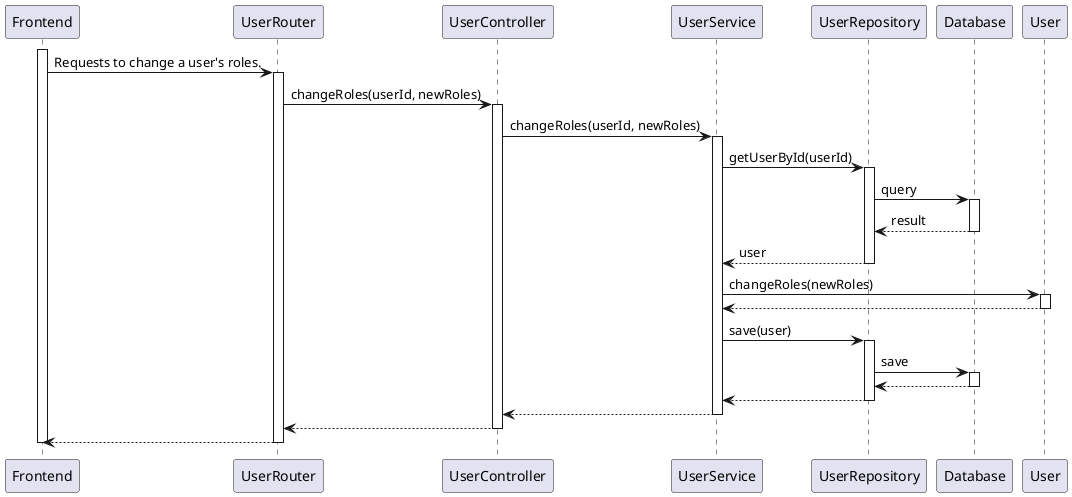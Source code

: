 @startuml EditUserRoles

participant Frontend
participant UserRouter as Router
participant UserController as Controller
participant UserService as Service
participant UserRepository as Repository
participant Database
participant User

activate Frontend

Frontend -> Router: Requests to change a user's roles.
activate Router

Router -> Controller: changeRoles(userId, newRoles)
activate Controller

Controller -> Service: changeRoles(userId, newRoles)
activate Service

Service -> Repository: getUserById(userId)
activate Repository

Repository -> Database: query
activate Database

Database --> Repository: result
deactivate Database

Repository --> Service: user
deactivate Repository

Service -> User: changeRoles(newRoles)
activate User
User --> Service
deactivate User

Service -> Repository: save(user)
activate Repository

Repository -> Database: save
activate Database

Database --> Repository
deactivate Database

Repository --> Service
deactivate Repository

Service --> Controller
deactivate Service

Controller --> Router
deactivate Controller

Router --> Frontend
deactivate Router

deactivate Frontend

@enduml
